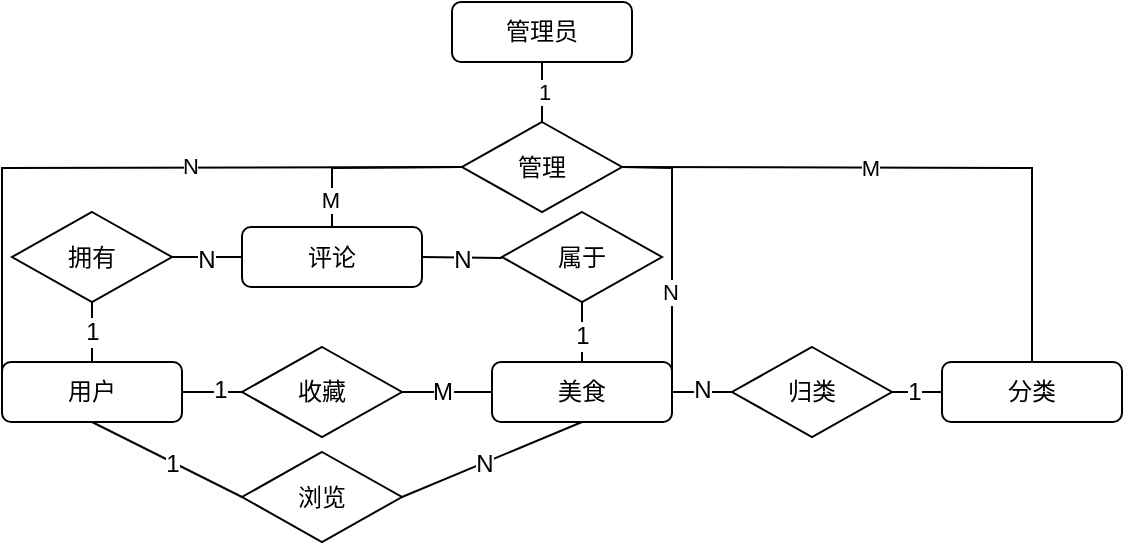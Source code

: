 <mxfile version="26.2.14">
  <diagram name="Page-1" id="9OhKOkV_mPs7GRqaQnFj">
    <mxGraphModel dx="1665" dy="728" grid="1" gridSize="15" guides="1" tooltips="1" connect="1" arrows="1" fold="1" page="1" pageScale="1" pageWidth="850" pageHeight="1100" math="0" shadow="0">
      <root>
        <mxCell id="0" />
        <mxCell id="1" parent="0" />
        <mxCell id="NuPOkmNerUYuCZftRO_D-1" value="用户" style="rounded=1;whiteSpace=wrap;html=1;" parent="1" vertex="1">
          <mxGeometry x="90" y="270" width="90" height="30" as="geometry" />
        </mxCell>
        <mxCell id="NuPOkmNerUYuCZftRO_D-24" value="美食" style="rounded=1;whiteSpace=wrap;html=1;" parent="1" vertex="1">
          <mxGeometry x="335" y="270" width="90" height="30" as="geometry" />
        </mxCell>
        <mxCell id="NuPOkmNerUYuCZftRO_D-25" value="收藏" style="rhombus;whiteSpace=wrap;html=1;" parent="1" vertex="1">
          <mxGeometry x="210" y="262.5" width="80" height="45" as="geometry" />
        </mxCell>
        <mxCell id="NuPOkmNerUYuCZftRO_D-26" value="" style="endArrow=none;html=1;rounded=0;fontSize=12;startSize=8;endSize=8;curved=1;exitX=1;exitY=0.5;exitDx=0;exitDy=0;entryX=0;entryY=0.5;entryDx=0;entryDy=0;" parent="1" source="NuPOkmNerUYuCZftRO_D-1" target="NuPOkmNerUYuCZftRO_D-25" edge="1">
          <mxGeometry width="50" height="50" relative="1" as="geometry">
            <mxPoint x="345" y="425" as="sourcePoint" />
            <mxPoint x="395" y="375" as="targetPoint" />
          </mxGeometry>
        </mxCell>
        <mxCell id="NuPOkmNerUYuCZftRO_D-28" value="1" style="edgeLabel;html=1;align=center;verticalAlign=middle;resizable=0;points=[];fontSize=12;" parent="NuPOkmNerUYuCZftRO_D-26" vertex="1" connectable="0">
          <mxGeometry x="0.267" y="1" relative="1" as="geometry">
            <mxPoint as="offset" />
          </mxGeometry>
        </mxCell>
        <mxCell id="NuPOkmNerUYuCZftRO_D-27" value="" style="endArrow=none;html=1;rounded=0;fontSize=12;startSize=8;endSize=8;curved=1;exitX=1;exitY=0.5;exitDx=0;exitDy=0;entryX=0;entryY=0.5;entryDx=0;entryDy=0;" parent="1" source="NuPOkmNerUYuCZftRO_D-25" target="NuPOkmNerUYuCZftRO_D-24" edge="1">
          <mxGeometry width="50" height="50" relative="1" as="geometry">
            <mxPoint x="345" y="425" as="sourcePoint" />
            <mxPoint x="315" y="285" as="targetPoint" />
          </mxGeometry>
        </mxCell>
        <mxCell id="NuPOkmNerUYuCZftRO_D-29" value="M" style="edgeLabel;html=1;align=center;verticalAlign=middle;resizable=0;points=[];fontSize=12;" parent="NuPOkmNerUYuCZftRO_D-27" vertex="1" connectable="0">
          <mxGeometry x="-0.12" relative="1" as="geometry">
            <mxPoint as="offset" />
          </mxGeometry>
        </mxCell>
        <mxCell id="NuPOkmNerUYuCZftRO_D-31" value="拥有" style="rhombus;whiteSpace=wrap;html=1;" parent="1" vertex="1">
          <mxGeometry x="95" y="195" width="80" height="45" as="geometry" />
        </mxCell>
        <mxCell id="NuPOkmNerUYuCZftRO_D-32" value="" style="endArrow=none;html=1;rounded=0;fontSize=12;startSize=8;endSize=8;curved=1;entryX=0.5;entryY=1;entryDx=0;entryDy=0;exitX=0.5;exitY=0;exitDx=0;exitDy=0;" parent="1" source="NuPOkmNerUYuCZftRO_D-1" target="NuPOkmNerUYuCZftRO_D-31" edge="1">
          <mxGeometry width="50" height="50" relative="1" as="geometry">
            <mxPoint x="345" y="425" as="sourcePoint" />
            <mxPoint x="395" y="375" as="targetPoint" />
          </mxGeometry>
        </mxCell>
        <mxCell id="NuPOkmNerUYuCZftRO_D-34" value="1" style="edgeLabel;html=1;align=center;verticalAlign=middle;resizable=0;points=[];fontSize=12;" parent="NuPOkmNerUYuCZftRO_D-32" vertex="1" connectable="0">
          <mxGeometry x="0.022" y="-3" relative="1" as="geometry">
            <mxPoint x="-3" as="offset" />
          </mxGeometry>
        </mxCell>
        <mxCell id="NuPOkmNerUYuCZftRO_D-33" value="" style="endArrow=none;html=1;rounded=0;fontSize=12;startSize=8;endSize=8;curved=1;exitX=1;exitY=0.5;exitDx=0;exitDy=0;entryX=0;entryY=0.5;entryDx=0;entryDy=0;" parent="1" source="NuPOkmNerUYuCZftRO_D-31" target="yEoN-I2goSY5zeMMuiuP-5" edge="1">
          <mxGeometry width="50" height="50" relative="1" as="geometry">
            <mxPoint x="345" y="425" as="sourcePoint" />
            <mxPoint x="395" y="375" as="targetPoint" />
          </mxGeometry>
        </mxCell>
        <mxCell id="NuPOkmNerUYuCZftRO_D-35" value="N" style="edgeLabel;html=1;align=center;verticalAlign=middle;resizable=0;points=[];fontSize=12;" parent="NuPOkmNerUYuCZftRO_D-33" vertex="1" connectable="0">
          <mxGeometry x="-0.029" relative="1" as="geometry">
            <mxPoint y="1" as="offset" />
          </mxGeometry>
        </mxCell>
        <mxCell id="NuPOkmNerUYuCZftRO_D-36" value="浏览" style="rhombus;whiteSpace=wrap;html=1;" parent="1" vertex="1">
          <mxGeometry x="210" y="315" width="80" height="45" as="geometry" />
        </mxCell>
        <mxCell id="NuPOkmNerUYuCZftRO_D-38" value="" style="endArrow=none;html=1;rounded=0;fontSize=12;startSize=8;endSize=8;curved=1;entryX=0.5;entryY=1;entryDx=0;entryDy=0;exitX=0;exitY=0.5;exitDx=0;exitDy=0;" parent="1" source="NuPOkmNerUYuCZftRO_D-36" target="NuPOkmNerUYuCZftRO_D-1" edge="1">
          <mxGeometry width="50" height="50" relative="1" as="geometry">
            <mxPoint x="345" y="425" as="sourcePoint" />
            <mxPoint x="395" y="375" as="targetPoint" />
          </mxGeometry>
        </mxCell>
        <mxCell id="NuPOkmNerUYuCZftRO_D-40" value="1" style="edgeLabel;html=1;align=center;verticalAlign=middle;resizable=0;points=[];fontSize=12;" parent="NuPOkmNerUYuCZftRO_D-38" vertex="1" connectable="0">
          <mxGeometry x="-0.067" y="1" relative="1" as="geometry">
            <mxPoint as="offset" />
          </mxGeometry>
        </mxCell>
        <mxCell id="NuPOkmNerUYuCZftRO_D-39" value="" style="endArrow=none;html=1;rounded=0;fontSize=12;startSize=8;endSize=8;curved=1;exitX=1;exitY=0.5;exitDx=0;exitDy=0;entryX=0.5;entryY=1;entryDx=0;entryDy=0;" parent="1" source="NuPOkmNerUYuCZftRO_D-36" target="NuPOkmNerUYuCZftRO_D-24" edge="1">
          <mxGeometry width="50" height="50" relative="1" as="geometry">
            <mxPoint x="345" y="425" as="sourcePoint" />
            <mxPoint x="210" y="367.5" as="targetPoint" />
          </mxGeometry>
        </mxCell>
        <mxCell id="NuPOkmNerUYuCZftRO_D-41" value="N" style="edgeLabel;html=1;align=center;verticalAlign=middle;resizable=0;points=[];fontSize=12;" parent="NuPOkmNerUYuCZftRO_D-39" vertex="1" connectable="0">
          <mxGeometry x="-0.086" y="1" relative="1" as="geometry">
            <mxPoint y="1" as="offset" />
          </mxGeometry>
        </mxCell>
        <mxCell id="NuPOkmNerUYuCZftRO_D-42" value="归类" style="rhombus;whiteSpace=wrap;html=1;" parent="1" vertex="1">
          <mxGeometry x="455" y="262.5" width="80" height="45" as="geometry" />
        </mxCell>
        <mxCell id="NuPOkmNerUYuCZftRO_D-43" value="分类" style="rounded=1;whiteSpace=wrap;html=1;" parent="1" vertex="1">
          <mxGeometry x="560" y="270" width="90" height="30" as="geometry" />
        </mxCell>
        <mxCell id="NuPOkmNerUYuCZftRO_D-44" value="" style="endArrow=none;html=1;rounded=0;fontSize=12;startSize=8;endSize=8;curved=1;exitX=1;exitY=0.5;exitDx=0;exitDy=0;entryX=0;entryY=0.5;entryDx=0;entryDy=0;" parent="1" target="NuPOkmNerUYuCZftRO_D-42" edge="1">
          <mxGeometry width="50" height="50" relative="1" as="geometry">
            <mxPoint x="425" y="285" as="sourcePoint" />
            <mxPoint x="520" y="217.5" as="targetPoint" />
          </mxGeometry>
        </mxCell>
        <mxCell id="NuPOkmNerUYuCZftRO_D-47" value="N" style="edgeLabel;html=1;align=center;verticalAlign=middle;resizable=0;points=[];fontSize=12;" parent="NuPOkmNerUYuCZftRO_D-44" vertex="1" connectable="0">
          <mxGeometry y="2" relative="1" as="geometry">
            <mxPoint y="1" as="offset" />
          </mxGeometry>
        </mxCell>
        <mxCell id="NuPOkmNerUYuCZftRO_D-45" value="" style="endArrow=none;html=1;rounded=0;fontSize=12;startSize=8;endSize=8;curved=1;exitX=1;exitY=0.5;exitDx=0;exitDy=0;entryX=0;entryY=0.5;entryDx=0;entryDy=0;" parent="1" source="NuPOkmNerUYuCZftRO_D-42" target="NuPOkmNerUYuCZftRO_D-43" edge="1">
          <mxGeometry width="50" height="50" relative="1" as="geometry">
            <mxPoint x="470" y="267.5" as="sourcePoint" />
            <mxPoint x="520" y="217.5" as="targetPoint" />
          </mxGeometry>
        </mxCell>
        <mxCell id="NuPOkmNerUYuCZftRO_D-46" value="1" style="edgeLabel;html=1;align=center;verticalAlign=middle;resizable=0;points=[];fontSize=12;" parent="NuPOkmNerUYuCZftRO_D-45" vertex="1" connectable="0">
          <mxGeometry x="-0.12" y="1" relative="1" as="geometry">
            <mxPoint y="1" as="offset" />
          </mxGeometry>
        </mxCell>
        <mxCell id="yEoN-I2goSY5zeMMuiuP-3" value="管理员" style="rounded=1;whiteSpace=wrap;html=1;" vertex="1" parent="1">
          <mxGeometry x="315" y="90" width="90" height="30" as="geometry" />
        </mxCell>
        <mxCell id="yEoN-I2goSY5zeMMuiuP-4" value="管理" style="rhombus;whiteSpace=wrap;html=1;" vertex="1" parent="1">
          <mxGeometry x="320" y="150" width="80" height="45" as="geometry" />
        </mxCell>
        <mxCell id="yEoN-I2goSY5zeMMuiuP-5" value="评论" style="rounded=1;whiteSpace=wrap;html=1;" vertex="1" parent="1">
          <mxGeometry x="210" y="202.5" width="90" height="30" as="geometry" />
        </mxCell>
        <mxCell id="yEoN-I2goSY5zeMMuiuP-6" value="属于" style="rhombus;whiteSpace=wrap;html=1;" vertex="1" parent="1">
          <mxGeometry x="340" y="195" width="80" height="45" as="geometry" />
        </mxCell>
        <mxCell id="yEoN-I2goSY5zeMMuiuP-7" value="" style="endArrow=none;html=1;rounded=0;fontSize=12;startSize=8;endSize=8;curved=1;exitX=1;exitY=0.5;exitDx=0;exitDy=0;" edge="1" parent="1" source="yEoN-I2goSY5zeMMuiuP-5">
          <mxGeometry width="50" height="50" relative="1" as="geometry">
            <mxPoint x="190" y="233" as="sourcePoint" />
            <mxPoint x="340" y="218" as="targetPoint" />
          </mxGeometry>
        </mxCell>
        <mxCell id="yEoN-I2goSY5zeMMuiuP-8" value="N" style="edgeLabel;html=1;align=center;verticalAlign=middle;resizable=0;points=[];fontSize=12;" vertex="1" connectable="0" parent="yEoN-I2goSY5zeMMuiuP-7">
          <mxGeometry x="-0.029" relative="1" as="geometry">
            <mxPoint y="1" as="offset" />
          </mxGeometry>
        </mxCell>
        <mxCell id="yEoN-I2goSY5zeMMuiuP-9" value="" style="endArrow=none;html=1;rounded=0;fontSize=12;startSize=8;endSize=8;curved=1;exitX=0.5;exitY=0;exitDx=0;exitDy=0;entryX=0.5;entryY=1;entryDx=0;entryDy=0;" edge="1" parent="1" source="NuPOkmNerUYuCZftRO_D-24" target="yEoN-I2goSY5zeMMuiuP-6">
          <mxGeometry width="50" height="50" relative="1" as="geometry">
            <mxPoint x="315" y="233" as="sourcePoint" />
            <mxPoint x="355" y="233" as="targetPoint" />
          </mxGeometry>
        </mxCell>
        <mxCell id="yEoN-I2goSY5zeMMuiuP-10" value="1" style="edgeLabel;html=1;align=center;verticalAlign=middle;resizable=0;points=[];fontSize=12;" vertex="1" connectable="0" parent="yEoN-I2goSY5zeMMuiuP-9">
          <mxGeometry x="-0.029" relative="1" as="geometry">
            <mxPoint y="1" as="offset" />
          </mxGeometry>
        </mxCell>
        <mxCell id="yEoN-I2goSY5zeMMuiuP-11" value="" style="endArrow=none;html=1;rounded=0;entryX=0.5;entryY=1;entryDx=0;entryDy=0;" edge="1" parent="1" source="yEoN-I2goSY5zeMMuiuP-4" target="yEoN-I2goSY5zeMMuiuP-3">
          <mxGeometry width="50" height="50" relative="1" as="geometry">
            <mxPoint x="405" y="215" as="sourcePoint" />
            <mxPoint x="455" y="165" as="targetPoint" />
          </mxGeometry>
        </mxCell>
        <mxCell id="yEoN-I2goSY5zeMMuiuP-16" value="1" style="edgeLabel;html=1;align=center;verticalAlign=middle;resizable=0;points=[];" vertex="1" connectable="0" parent="yEoN-I2goSY5zeMMuiuP-11">
          <mxGeometry y="-1" relative="1" as="geometry">
            <mxPoint as="offset" />
          </mxGeometry>
        </mxCell>
        <mxCell id="yEoN-I2goSY5zeMMuiuP-12" value="" style="endArrow=none;html=1;rounded=0;entryX=0;entryY=0.5;entryDx=0;entryDy=0;exitX=0;exitY=0.5;exitDx=0;exitDy=0;" edge="1" parent="1" source="NuPOkmNerUYuCZftRO_D-1" target="yEoN-I2goSY5zeMMuiuP-4">
          <mxGeometry width="50" height="50" relative="1" as="geometry">
            <mxPoint x="75" y="210" as="sourcePoint" />
            <mxPoint x="455" y="165" as="targetPoint" />
            <Array as="points">
              <mxPoint x="90" y="173" />
            </Array>
          </mxGeometry>
        </mxCell>
        <mxCell id="yEoN-I2goSY5zeMMuiuP-17" value="N" style="edgeLabel;html=1;align=center;verticalAlign=middle;resizable=0;points=[];" vertex="1" connectable="0" parent="yEoN-I2goSY5zeMMuiuP-12">
          <mxGeometry x="0.205" y="1" relative="1" as="geometry">
            <mxPoint as="offset" />
          </mxGeometry>
        </mxCell>
        <mxCell id="yEoN-I2goSY5zeMMuiuP-13" value="" style="endArrow=none;html=1;rounded=0;exitX=0.5;exitY=0;exitDx=0;exitDy=0;entryX=0;entryY=0.5;entryDx=0;entryDy=0;" edge="1" parent="1" source="yEoN-I2goSY5zeMMuiuP-5" target="yEoN-I2goSY5zeMMuiuP-4">
          <mxGeometry width="50" height="50" relative="1" as="geometry">
            <mxPoint x="405" y="215" as="sourcePoint" />
            <mxPoint x="455" y="165" as="targetPoint" />
            <Array as="points">
              <mxPoint x="255" y="173" />
            </Array>
          </mxGeometry>
        </mxCell>
        <mxCell id="yEoN-I2goSY5zeMMuiuP-18" value="M" style="edgeLabel;html=1;align=center;verticalAlign=middle;resizable=0;points=[];" vertex="1" connectable="0" parent="yEoN-I2goSY5zeMMuiuP-13">
          <mxGeometry x="-0.714" y="1" relative="1" as="geometry">
            <mxPoint as="offset" />
          </mxGeometry>
        </mxCell>
        <mxCell id="yEoN-I2goSY5zeMMuiuP-14" value="" style="endArrow=none;html=1;rounded=0;exitX=1;exitY=0.5;exitDx=0;exitDy=0;entryX=1;entryY=0.25;entryDx=0;entryDy=0;" edge="1" parent="1" source="yEoN-I2goSY5zeMMuiuP-4" target="NuPOkmNerUYuCZftRO_D-24">
          <mxGeometry width="50" height="50" relative="1" as="geometry">
            <mxPoint x="405" y="215" as="sourcePoint" />
            <mxPoint x="455" y="165" as="targetPoint" />
            <Array as="points">
              <mxPoint x="425" y="173" />
            </Array>
          </mxGeometry>
        </mxCell>
        <mxCell id="yEoN-I2goSY5zeMMuiuP-19" value="N" style="edgeLabel;html=1;align=center;verticalAlign=middle;resizable=0;points=[];" vertex="1" connectable="0" parent="yEoN-I2goSY5zeMMuiuP-14">
          <mxGeometry x="0.344" y="-1" relative="1" as="geometry">
            <mxPoint as="offset" />
          </mxGeometry>
        </mxCell>
        <mxCell id="yEoN-I2goSY5zeMMuiuP-15" value="" style="endArrow=none;html=1;rounded=0;entryX=0.5;entryY=0;entryDx=0;entryDy=0;exitX=1;exitY=0.5;exitDx=0;exitDy=0;" edge="1" parent="1" source="yEoN-I2goSY5zeMMuiuP-4" target="NuPOkmNerUYuCZftRO_D-43">
          <mxGeometry width="50" height="50" relative="1" as="geometry">
            <mxPoint x="405" y="215" as="sourcePoint" />
            <mxPoint x="455" y="165" as="targetPoint" />
            <Array as="points">
              <mxPoint x="605" y="173" />
            </Array>
          </mxGeometry>
        </mxCell>
        <mxCell id="yEoN-I2goSY5zeMMuiuP-20" value="M" style="edgeLabel;html=1;align=center;verticalAlign=middle;resizable=0;points=[];" vertex="1" connectable="0" parent="yEoN-I2goSY5zeMMuiuP-15">
          <mxGeometry x="-0.179" y="3" relative="1" as="geometry">
            <mxPoint y="3" as="offset" />
          </mxGeometry>
        </mxCell>
      </root>
    </mxGraphModel>
  </diagram>
</mxfile>
